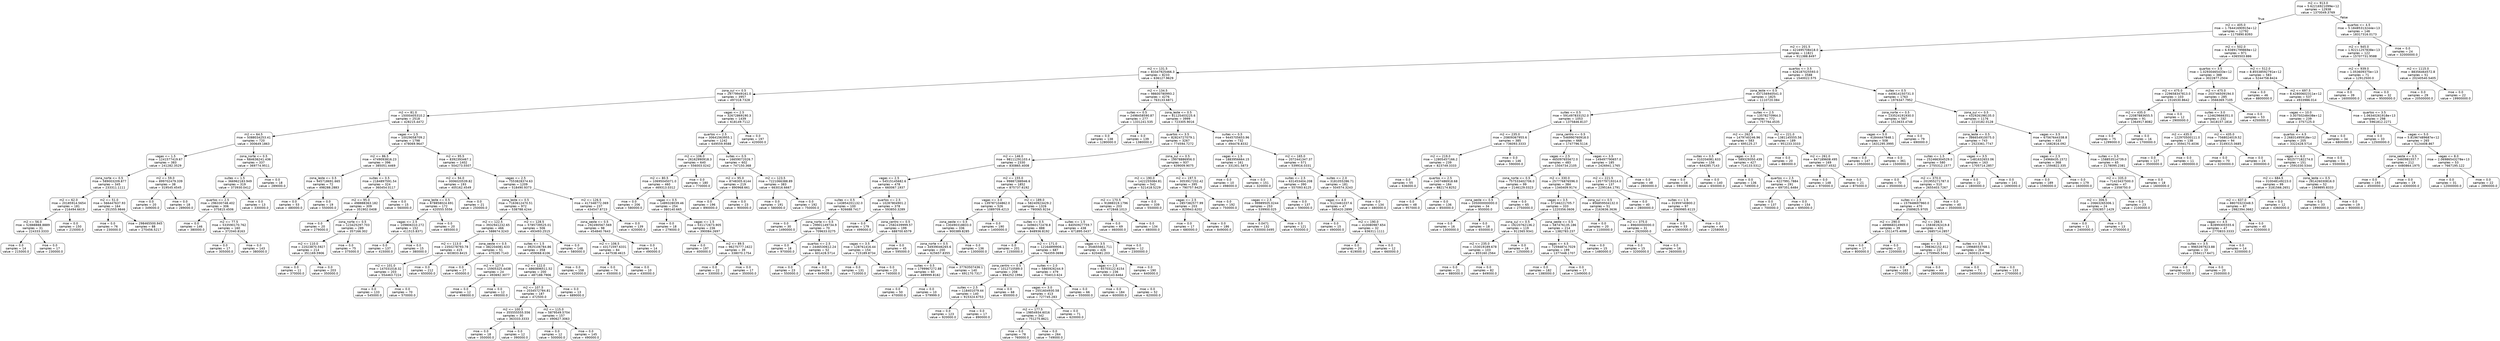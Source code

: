 digraph Tree {
node [shape=box, style="rounded", color="black", fontname=helvetica] ;
edge [fontname=helvetica] ;
0 [label="m2 <= 913.0\nmse = 5.62216921099e+12\nsamples = 12938\nvalue = 1370049.3769"] ;
1 [label="m2 <= 405.0\nmse = 1.76441690915e+12\nsamples = 12792\nvalue = 1175890.8393"] ;
0 -> 1 [labeldistance=2.5, labelangle=45, headlabel="True"] ;
2 [label="m2 <= 201.5\nmse = 421695708418.0\nsamples = 11821\nvalue = 911388.8497"] ;
1 -> 2 ;
3 [label="m2 <= 131.5\nmse = 83347925466.3\nsamples = 8233\nvalue = 636127.9629"] ;
2 -> 3 ;
4 [label="zona_sul <= 0.5\nmse = 29779949161.0\nsamples = 3957\nvalue = 497318.7328"] ;
3 -> 4 ;
5 [label="m2 <= 81.0\nmse = 15000405310.2\nsamples = 2518\nvalue = 428215.4472"] ;
4 -> 5 ;
6 [label="m2 <= 64.5\nmse = 5088034253.41\nsamples = 720\nvalue = 300649.1863"] ;
5 -> 6 ;
7 [label="vagas <= 1.5\nmse = 1241577419.67\nsamples = 383\nvalue = 241282.3529"] ;
6 -> 7 ;
8 [label="zona_norte <= 0.5\nmse = 589003209.877\nsamples = 345\nvalue = 233311.1111"] ;
7 -> 8 ;
9 [label="m2 <= 62.0\nmse = 20185914.5654\nsamples = 181\nvalue = 216494.6619"] ;
8 -> 9 ;
10 [label="m2 <= 56.0\nmse = 52888888.8889\nsamples = 31\nvalue = 224333.3333"] ;
9 -> 10 ;
11 [label="mse = 0.0\nsamples = 14\nvalue = 215000.0"] ;
10 -> 11 ;
12 [label="mse = 0.0\nsamples = 17\nvalue = 230000.0"] ;
10 -> 12 ;
13 [label="mse = 0.0\nsamples = 150\nvalue = 215000.0"] ;
9 -> 13 ;
14 [label="m2 <= 51.0\nmse = 566447637.93\nsamples = 164\nvalue = 251555.9846"] ;
8 -> 14 ;
15 [label="mse = 0.0\nsamples = 76\nvalue = 230000.0"] ;
14 -> 15 ;
16 [label="mse = 298465500.945\nsamples = 88\nvalue = 270456.5217"] ;
14 -> 16 ;
17 [label="m2 <= 59.0\nmse = 899702479.339\nsamples = 38\nvalue = 319545.4545"] ;
7 -> 17 ;
18 [label="mse = 0.0\nsamples = 20\nvalue = 349000.0"] ;
17 -> 18 ;
19 [label="mse = 0.0\nsamples = 18\nvalue = 289000.0"] ;
17 -> 19 ;
20 [label="zona_norte <= 0.5\nmse = 684636241.436\nsamples = 337\nvalue = 369774.9511"] ;
6 -> 20 ;
21 [label="suites <= 1.5\nmse = 366962183.949\nsamples = 319\nvalue = 373930.0412"] ;
20 -> 21 ;
22 [label="quartos <= 2.5\nmse = 296330748.402\nsamples = 306\nvalue = 375815.4506"] ;
21 -> 22 ;
23 [label="mse = 0.0\nsamples = 146\nvalue = 380000.0"] ;
22 -> 23 ;
24 [label="m2 <= 77.5\nmse = 533590170.762\nsamples = 160\nvalue = 372040.8163"] ;
22 -> 24 ;
25 [label="mse = 0.0\nsamples = 17\nvalue = 305000.0"] ;
24 -> 25 ;
26 [label="mse = 0.0\nsamples = 143\nvalue = 380000.0"] ;
24 -> 26 ;
27 [label="mse = 0.0\nsamples = 13\nvalue = 330000.0"] ;
21 -> 27 ;
28 [label="mse = 0.0\nsamples = 18\nvalue = 289000.0"] ;
20 -> 28 ;
29 [label="vagas <= 1.5\nmse = 10029058709.2\nsamples = 1798\nvalue = 478069.9647"] ;
5 -> 29 ;
30 [label="m2 <= 86.5\nmse = 4749093816.23\nsamples = 396\nvalue = 385051.4469"] ;
29 -> 30 ;
31 [label="zona_leste <= 0.5\nmse = 945718691.665\nsamples = 72\nvalue = 498288.2883"] ;
30 -> 31 ;
32 [label="mse = 0.0\nsamples = 53\nvalue = 480000.0"] ;
31 -> 32 ;
33 [label="mse = 0.0\nsamples = 19\nvalue = 550000.0"] ;
31 -> 33 ;
34 [label="suites <= 0.5\nmse = 2184897591.54\nsamples = 324\nvalue = 360454.0117"] ;
30 -> 34 ;
35 [label="m2 <= 95.0\nmse = 498888363.182\nsamples = 309\nvalue = 351902.0408"] ;
34 -> 35 ;
36 [label="mse = 0.0\nsamples = 20\nvalue = 279000.0"] ;
35 -> 36 ;
37 [label="zona_norte <= 0.5\nmse = 123425297.703\nsamples = 289\nvalue = 357166.302"] ;
35 -> 37 ;
38 [label="m2 <= 110.0\nmse = 22023870.5927\nsamples = 214\nvalue = 351169.5906"] ;
37 -> 38 ;
39 [label="mse = 0.0\nsamples = 11\nvalue = 370000.0"] ;
38 -> 39 ;
40 [label="mse = 0.0\nsamples = 203\nvalue = 350000.0"] ;
38 -> 40 ;
41 [label="mse = 0.0\nsamples = 75\nvalue = 375000.0"] ;
37 -> 41 ;
42 [label="mse = 0.0\nsamples = 15\nvalue = 560000.0"] ;
34 -> 42 ;
43 [label="m2 <= 95.5\nmse = 8392393467.1\nsamples = 1402\nvalue = 504273.5507"] ;
29 -> 43 ;
44 [label="m2 <= 94.0\nmse = 3006020539.82\nsamples = 193\nvalue = 405162.4549"] ;
43 -> 44 ;
45 [label="zona_leste <= 0.5\nmse = 678858024.691\nsamples = 172\nvalue = 420555.5556"] ;
44 -> 45 ;
46 [label="vagas <= 2.5\nmse = 109806310.272\nsamples = 152\nvalue = 411515.8371"] ;
45 -> 46 ;
47 [label="mse = 0.0\nsamples = 137\nvalue = 415000.0"] ;
46 -> 47 ;
48 [label="mse = 0.0\nsamples = 15\nvalue = 380000.0"] ;
46 -> 48 ;
49 [label="mse = 0.0\nsamples = 20\nvalue = 485000.0"] ;
45 -> 49 ;
50 [label="mse = 0.0\nsamples = 21\nvalue = 250000.0"] ;
44 -> 50 ;
51 [label="vagas <= 2.5\nmse = 7553828374.63\nsamples = 1209\nvalue = 518490.9373"] ;
43 -> 51 ;
52 [label="zona_leste <= 0.5\nmse = 7163612470.51\nsamples = 972\nvalue = 538788.4244"] ;
51 -> 52 ;
53 [label="m2 <= 122.5\nmse = 3932941232.65\nsamples = 466\nvalue = 588674.3243"] ;
52 -> 53 ;
54 [label="m2 <= 113.0\nmse = 2350278793.78\nsamples = 415\nvalue = 603833.8415"] ;
53 -> 54 ;
55 [label="m2 <= 101.0\nmse = 147031018.32\nsamples = 203\nvalue = 554463.7224"] ;
54 -> 55 ;
56 [label="mse = 0.0\nsamples = 133\nvalue = 545000.0"] ;
55 -> 56 ;
57 [label="mse = 0.0\nsamples = 70\nvalue = 570000.0"] ;
55 -> 57 ;
58 [label="mse = 0.0\nsamples = 212\nvalue = 650000.0"] ;
54 -> 58 ;
59 [label="zona_oeste <= 0.5\nmse = 482204081.633\nsamples = 51\nvalue = 470285.7143"] ;
53 -> 59 ;
60 [label="mse = 0.0\nsamples = 27\nvalue = 450000.0"] ;
59 -> 60 ;
61 [label="m2 <= 127.5\nmse = 15905325.4438\nsamples = 24\nvalue = 493692.3077"] ;
59 -> 61 ;
62 [label="mse = 0.0\nsamples = 12\nvalue = 498000.0"] ;
61 -> 62 ;
63 [label="mse = 0.0\nsamples = 12\nvalue = 490000.0"] ;
61 -> 63 ;
64 [label="m2 <= 128.5\nmse = 5785739525.01\nsamples = 506\nvalue = 493493.2515"] ;
52 -> 64 ;
65 [label="suites <= 1.5\nmse = 3925106784.86\nsamples = 358\nvalue = 459068.6106"] ;
64 -> 65 ;
66 [label="m2 <= 122.0\nmse = 4860896511.52\nsamples = 200\nvalue = 487188.7906"] ;
65 -> 66 ;
67 [label="m2 <= 107.5\nmse = 2034572784.81\nsamples = 187\nvalue = 472500.0"] ;
66 -> 67 ;
68 [label="m2 <= 100.5\nmse = 355555555.556\nsamples = 30\nvalue = 363333.3333"] ;
67 -> 68 ;
69 [label="mse = 0.0\nsamples = 18\nvalue = 350000.0"] ;
68 -> 69 ;
70 [label="mse = 0.0\nsamples = 12\nvalue = 390000.0"] ;
68 -> 70 ;
71 [label="m2 <= 115.0\nmse = 5879549.5704\nsamples = 157\nvalue = 490627.3063"] ;
67 -> 71 ;
72 [label="mse = 0.0\nsamples = 12\nvalue = 500000.0"] ;
71 -> 72 ;
73 [label="mse = 0.0\nsamples = 145\nvalue = 490000.0"] ;
71 -> 73 ;
74 [label="mse = 0.0\nsamples = 13\nvalue = 689000.0"] ;
66 -> 74 ;
75 [label="mse = 0.0\nsamples = 158\nvalue = 420000.0"] ;
65 -> 75 ;
76 [label="mse = 0.0\nsamples = 148\nvalue = 580000.0"] ;
64 -> 76 ;
77 [label="m2 <= 126.5\nmse = 417348772.069\nsamples = 237\nvalue = 434547.8723"] ;
51 -> 77 ;
78 [label="zona_oeste <= 0.5\nmse = 292490567.569\nsamples = 98\nvalue = 454840.7643"] ;
77 -> 78 ;
79 [label="m2 <= 106.5\nmse = 43171597.6331\nsamples = 84\nvalue = 447538.4615"] ;
78 -> 79 ;
80 [label="mse = 0.0\nsamples = 74\nvalue = 450000.0"] ;
79 -> 80 ;
81 [label="mse = 0.0\nsamples = 10\nvalue = 430000.0"] ;
79 -> 81 ;
82 [label="mse = 0.0\nsamples = 14\nvalue = 490000.0"] ;
78 -> 82 ;
83 [label="mse = 0.0\nsamples = 139\nvalue = 420000.0"] ;
77 -> 83 ;
84 [label="vagas <= 2.5\nmse = 32672869190.3\nsamples = 1439\nvalue = 618149.7112"] ;
4 -> 84 ;
85 [label="quartos <= 2.5\nmse = 30641563955.1\nsamples = 1242\nvalue = 649559.9588"] ;
84 -> 85 ;
86 [label="m2 <= 106.0\nmse = 26162990918.3\nsamples = 640\nvalue = 556003.0242"] ;
85 -> 86 ;
87 [label="m2 <= 80.5\nmse = 10695045071.0\nsamples = 460\nvalue = 469313.0312"] ;
86 -> 87 ;
88 [label="mse = 0.0\nsamples = 206\nvalue = 580000.0"] ;
87 -> 88 ;
89 [label="vagas <= 0.5\nmse = 1489328039.46\nsamples = 254\nvalue = 380140.665"] ;
87 -> 89 ;
90 [label="mse = 0.0\nsamples = 18\nvalue = 279000.0"] ;
89 -> 90 ;
91 [label="vagas <= 1.5\nmse = 531172673.905\nsamples = 236\nvalue = 390084.2697"] ;
89 -> 91 ;
92 [label="mse = 0.0\nsamples = 197\nvalue = 400000.0"] ;
91 -> 92 ;
93 [label="m2 <= 89.5\nmse = 96275777.1622\nsamples = 39\nvalue = 338070.1754"] ;
91 -> 93 ;
94 [label="mse = 0.0\nsamples = 22\nvalue = 330000.0"] ;
93 -> 94 ;
95 [label="mse = 0.0\nsamples = 17\nvalue = 350000.0"] ;
93 -> 95 ;
96 [label="mse = 0.0\nsamples = 180\nvalue = 770000.0"] ;
86 -> 96 ;
97 [label="suites <= 0.5\nmse = 16659072026.7\nsamples = 602\nvalue = 747150.368"] ;
85 -> 97 ;
98 [label="m2 <= 95.0\nmse = 8748305.6144\nsamples = 219\nvalue = 890968.661"] ;
97 -> 98 ;
99 [label="mse = 0.0\nsamples = 196\nvalue = 890000.0"] ;
98 -> 99 ;
100 [label="mse = 0.0\nsamples = 23\nvalue = 900000.0"] ;
98 -> 100 ;
101 [label="m2 <= 123.5\nmse = 7221066388.89\nsamples = 383\nvalue = 663016.6667"] ;
97 -> 101 ;
102 [label="mse = 0.0\nsamples = 191\nvalue = 580000.0"] ;
101 -> 102 ;
103 [label="mse = 0.0\nsamples = 192\nvalue = 750000.0"] ;
101 -> 103 ;
104 [label="mse = 0.0\nsamples = 197\nvalue = 420000.0"] ;
84 -> 104 ;
105 [label="m2 <= 134.5\nmse = 98600780993.2\nsamples = 4276\nvalue = 763133.6871"] ;
3 -> 105 ;
106 [label="suites <= 0.5\nmse = 2498458590.87\nsamples = 277\nvalue = 1331241.535"] ;
105 -> 106 ;
107 [label="mse = 0.0\nsamples = 138\nvalue = 1280000.0"] ;
106 -> 107 ;
108 [label="mse = 0.0\nsamples = 139\nvalue = 1380000.0"] ;
106 -> 108 ;
109 [label="zona_leste <= 0.5\nmse = 81125403225.6\nsamples = 3999\nvalue = 723305.9016"] ;
105 -> 109 ;
110 [label="quartos <= 3.5\nmse = 82824727079.1\nsamples = 3267\nvalue = 774594.7272"] ;
109 -> 110 ;
111 [label="m2 <= 146.0\nmse = 98111291103.4\nsamples = 2330\nvalue = 830865.4008"] ;
110 -> 111 ;
112 [label="vagas <= 2.5\nmse = 54515145682.6\nsamples = 478\nvalue = 660067.1937"] ;
111 -> 112 ;
113 [label="suites <= 0.5\nmse = 143854201132.0\nsamples = 100\nvalue = 926688.7417"] ;
112 -> 113 ;
114 [label="mse = 0.0\nsamples = 30\nvalue = 1490000.0"] ;
113 -> 114 ;
115 [label="zona_norte <= 0.5\nmse = 29901149734.9\nsamples = 70\nvalue = 709633.0275"] ;
113 -> 115 ;
116 [label="mse = 0.0\nsamples = 18\nvalue = 970000.0"] ;
115 -> 116 ;
117 [label="quartos <= 2.5\nmse = 2446530612.24\nsamples = 52\nvalue = 601428.5714"] ;
115 -> 117 ;
118 [label="mse = 0.0\nsamples = 23\nvalue = 550000.0"] ;
117 -> 118 ;
119 [label="mse = 0.0\nsamples = 29\nvalue = 649000.0"] ;
117 -> 119 ;
120 [label="quartos <= 2.5\nmse = 10287804901.2\nsamples = 378\nvalue = 593850.3289"] ;
112 -> 120 ;
121 [label="mse = 0.0\nsamples = 179\nvalue = 499000.0"] ;
120 -> 121 ;
122 [label="zona_centro <= 0.5\nmse = 2582439999.57\nsamples = 199\nvalue = 688700.6579"] ;
120 -> 122 ;
123 [label="vagas <= 3.5\nmse = 128761416.44\nsamples = 154\nvalue = 715189.8734"] ;
122 -> 123 ;
124 [label="mse = 0.0\nsamples = 131\nvalue = 710000.0"] ;
123 -> 124 ;
125 [label="mse = 0.0\nsamples = 23\nvalue = 740000.0"] ;
123 -> 125 ;
126 [label="mse = 0.0\nsamples = 45\nvalue = 595000.0"] ;
122 -> 126 ;
127 [label="m2 <= 155.0\nmse = 99887288946.6\nsamples = 1852\nvalue = 875737.6192"] ;
111 -> 127 ;
128 [label="vagas <= 3.0\nmse = 139787104862.0\nsamples = 526\nvalue = 1089709.4213"] ;
127 -> 128 ;
129 [label="zona_oeste <= 0.5\nmse = 130490318833.0\nsamples = 336\nvalue = 900389.8285"] ;
128 -> 129 ;
130 [label="zona_norte <= 0.5\nmse = 34939046265.6\nsamples = 200\nvalue = 625657.8355"] ;
129 -> 130 ;
131 [label="suites <= 0.5\nmse = 1799967272.88\nsamples = 60\nvalue = 489999.8182"] ;
130 -> 131 ;
132 [label="mse = 0.0\nsamples = 50\nvalue = 470000.0"] ;
131 -> 132 ;
133 [label="mse = 0.0\nsamples = 10\nvalue = 579999.0"] ;
131 -> 133 ;
134 [label="mse = 37763507436.1\nsamples = 140\nvalue = 691170.7317"] ;
130 -> 134 ;
135 [label="mse = 0.0\nsamples = 136\nvalue = 1300000.0"] ;
129 -> 135 ;
136 [label="mse = 0.0\nsamples = 190\nvalue = 1400000.0"] ;
128 -> 136 ;
137 [label="m2 <= 189.0\nmse = 58240923429.2\nsamples = 1326\nvalue = 790065.9234"] ;
127 -> 137 ;
138 [label="suites <= 0.5\nmse = 34960172478.8\nsamples = 888\nvalue = 848936.8192"] ;
137 -> 138 ;
139 [label="mse = 0.0\nsamples = 201\nvalue = 1150000.0"] ;
138 -> 139 ;
140 [label="m2 <= 171.0\nmse = 12164899906.1\nsamples = 687\nvalue = 764359.0698"] ;
138 -> 140 ;
141 [label="zona_centro <= 0.5\nmse = 1012710589.0\nsamples = 208\nvalue = 894252.1994"] ;
140 -> 141 ;
142 [label="suites <= 2.5\nmse = 118401079.44\nsamples = 140\nvalue = 915324.6753"] ;
141 -> 142 ;
143 [label="mse = 0.0\nsamples = 123\nvalue = 920000.0"] ;
142 -> 143 ;
144 [label="mse = 0.0\nsamples = 17\nvalue = 890000.0"] ;
142 -> 144 ;
145 [label="mse = 0.0\nsamples = 68\nvalue = 850000.0"] ;
141 -> 145 ;
146 [label="suites <= 2.0\nmse = 5865926244.9\nsamples = 479\nvalue = 704013.624"] ;
140 -> 146 ;
147 [label="vagas <= 3.0\nmse = 2551604930.58\nsamples = 413\nvalue = 727745.283"] ;
146 -> 147 ;
148 [label="m2 <= 177.5\nmse = 19854934.6016\nsamples = 342\nvalue = 751275.8621"] ;
147 -> 148 ;
149 [label="mse = 0.0\nsamples = 78\nvalue = 760000.0"] ;
148 -> 149 ;
150 [label="mse = 0.0\nsamples = 264\nvalue = 749000.0"] ;
148 -> 150 ;
151 [label="mse = 0.0\nsamples = 71\nvalue = 620000.0"] ;
147 -> 151 ;
152 [label="mse = 0.0\nsamples = 66\nvalue = 550000.0"] ;
146 -> 152 ;
153 [label="suites <= 1.5\nmse = 84050927759.7\nsamples = 438\nvalue = 671895.0437"] ;
137 -> 153 ;
154 [label="vagas <= 3.5\nmse = 354655661.711\nsamples = 426\nvalue = 620481.203"] ;
153 -> 154 ;
155 [label="vagas <= 2.5\nmse = 65703122.6154\nsamples = 236\nvalue = 604143.6464"] ;
154 -> 155 ;
156 [label="mse = 0.0\nsamples = 184\nvalue = 600000.0"] ;
155 -> 156 ;
157 [label="mse = 0.0\nsamples = 52\nvalue = 620000.0"] ;
155 -> 157 ;
158 [label="mse = 0.0\nsamples = 190\nvalue = 640000.0"] ;
154 -> 158 ;
159 [label="mse = 0.0\nsamples = 12\nvalue = 2300000.0"] ;
153 -> 159 ;
160 [label="zona_sul <= 0.5\nmse = 19978886956.0\nsamples = 937\nvalue = 639009.9075"] ;
110 -> 160 ;
161 [label="m2 <= 190.0\nmse = 1422255084.81\nsamples = 542\nvalue = 521418.5229"] ;
160 -> 161 ;
162 [label="m2 <= 170.5\nmse = 91888319.1796\nsamples = 203\nvalue = 472848.1013"] ;
161 -> 162 ;
163 [label="mse = 0.0\nsamples = 69\nvalue = 460000.0"] ;
162 -> 163 ;
164 [label="mse = 0.0\nsamples = 134\nvalue = 480000.0"] ;
162 -> 164 ;
165 [label="mse = 0.0\nsamples = 339\nvalue = 550000.0"] ;
161 -> 165 ;
166 [label="m2 <= 197.5\nmse = 3053917202.42\nsamples = 395\nvalue = 790757.9425"] ;
160 -> 166 ;
167 [label="vagas <= 2.5\nmse = 2857382577.99\nsamples = 203\nvalue = 829943.6202"] ;
166 -> 167 ;
168 [label="mse = 0.0\nsamples = 17\nvalue = 680000.0"] ;
167 -> 168 ;
169 [label="mse = 0.0\nsamples = 186\nvalue = 849000.0"] ;
167 -> 169 ;
170 [label="mse = 0.0\nsamples = 192\nvalue = 750000.0"] ;
166 -> 170 ;
171 [label="suites <= 0.5\nmse = 9445705653.96\nsamples = 732\nvalue = 494478.8332"] ;
109 -> 171 ;
172 [label="vagas <= 1.5\nmse = 1883956664.15\nsamples = 161\nvalue = 331301.5873"] ;
171 -> 172 ;
173 [label="mse = 0.0\nsamples = 10\nvalue = 498000.0"] ;
172 -> 173 ;
174 [label="mse = 0.0\nsamples = 151\nvalue = 320000.0"] ;
172 -> 174 ;
175 [label="m2 <= 165.0\nmse = 2072441347.37\nsamples = 571\nvalue = 539916.0331"] ;
171 -> 175 ;
176 [label="suites <= 2.5\nmse = 631453404.208\nsamples = 390\nvalue = 557093.6125"] ;
175 -> 176 ;
177 [label="vagas <= 2.5\nmse = 99989505.0244\nsamples = 253\nvalue = 539900.025"] ;
176 -> 177 ;
178 [label="mse = 0.0471\nsamples = 132\nvalue = 530000.0495"] ;
177 -> 178 ;
179 [label="mse = 0.0\nsamples = 121\nvalue = 550000.0"] ;
177 -> 179 ;
180 [label="mse = 0.0\nsamples = 137\nvalue = 590000.0"] ;
176 -> 180 ;
181 [label="suites <= 2.0\nmse = 3181055286.71\nsamples = 181\nvalue = 504574.3243"] ;
175 -> 181 ;
182 [label="vagas <= 4.0\nmse = 5123461037.6\nsamples = 47\nvalue = 585420.2899"] ;
181 -> 182 ;
183 [label="mse = 0.0\nsamples = 15\nvalue = 490000.0"] ;
182 -> 183 ;
184 [label="m2 <= 190.0\nmse = 410080987.654\nsamples = 32\nvalue = 636311.1111"] ;
182 -> 184 ;
185 [label="mse = 0.0\nsamples = 20\nvalue = 619000.0"] ;
184 -> 185 ;
186 [label="mse = 0.0\nsamples = 12\nvalue = 660000.0"] ;
184 -> 186 ;
187 [label="mse = 0.0\nsamples = 134\nvalue = 480000.0"] ;
181 -> 187 ;
188 [label="quartos <= 3.5\nmse = 626187025593.0\nsamples = 3588\nvalue = 1540022.575"] ;
2 -> 188 ;
189 [label="zona_leste <= 0.5\nmse = 437156940541.0\nsamples = 1825\nvalue = 1110720.084"] ;
188 -> 189 ;
190 [label="suites <= 0.5\nmse = 591497833152.0\nsamples = 1053\nvalue = 1375846.8137"] ;
189 -> 190 ;
191 [label="m2 <= 235.0\nmse = 20809367955.6\nsamples = 385\nvalue = 736093.3333"] ;
190 -> 191 ;
192 [label="m2 <= 219.0\nmse = 12805457166.2\nsamples = 239\nvalue = 823749.3333"] ;
191 -> 192 ;
193 [label="mse = 0.0\nsamples = 55\nvalue = 636000.0"] ;
192 -> 193 ;
194 [label="quartos <= 2.5\nmse = 2407486918.68\nsamples = 184\nvalue = 882174.8252"] ;
192 -> 194 ;
195 [label="mse = 0.0\nsamples = 48\nvalue = 957000.0"] ;
194 -> 195 ;
196 [label="mse = 0.0\nsamples = 136\nvalue = 850000.0"] ;
194 -> 196 ;
197 [label="mse = 0.0\nsamples = 146\nvalue = 590000.0"] ;
191 -> 197 ;
198 [label="zona_centro <= 0.5\nmse = 546990760918.0\nsamples = 668\nvalue = 1747796.5116"] ;
190 -> 198 ;
199 [label="vagas <= 2.5\nmse = 465097655672.0\nsamples = 483\nvalue = 1504734.2105"] ;
198 -> 199 ;
200 [label="zona_norte <= 0.5\nmse = 757533402706.0\nsamples = 99\nvalue = 2146129.0323"] ;
199 -> 200 ;
201 [label="zona_oeste <= 0.5\nmse = 105000000000.0\nsamples = 34\nvalue = 950000.0"] ;
200 -> 201 ;
202 [label="mse = 0.0\nsamples = 16\nvalue = 1300000.0"] ;
201 -> 202 ;
203 [label="mse = 0.0\nsamples = 18\nvalue = 650000.0"] ;
201 -> 203 ;
204 [label="mse = 0.0\nsamples = 65\nvalue = 2750000.0"] ;
200 -> 204 ;
205 [label="m2 <= 330.0\nmse = 257776876596.0\nsamples = 384\nvalue = 1340409.9174"] ;
199 -> 205 ;
206 [label="vagas <= 3.5\nmse = 57166221705.7\nsamples = 333\nvalue = 1220356.0606"] ;
205 -> 206 ;
207 [label="zona_sul <= 0.5\nmse = 19220762136.2\nsamples = 119\nvalue = 911565.9341"] ;
206 -> 207 ;
208 [label="m2 <= 235.0\nmse = 153019189.678\nsamples = 103\nvalue = 855160.2564"] ;
207 -> 208 ;
209 [label="mse = 0.0\nsamples = 21\nvalue = 880000.0"] ;
208 -> 209 ;
210 [label="mse = 0.0\nsamples = 82\nvalue = 849000.0"] ;
208 -> 210 ;
211 [label="mse = 0.0\nsamples = 16\nvalue = 1250000.0"] ;
207 -> 211 ;
212 [label="zona_oeste <= 0.5\nmse = 587476135.186\nsamples = 214\nvalue = 1382783.237"] ;
206 -> 212 ;
213 [label="vagas <= 4.5\nmse = 72594874.7029\nsamples = 199\nvalue = 1377448.1707"] ;
212 -> 213 ;
214 [label="mse = 0.0\nsamples = 182\nvalue = 1380000.0"] ;
213 -> 214 ;
215 [label="mse = 0.0\nsamples = 17\nvalue = 1349000.0"] ;
213 -> 215 ;
216 [label="mse = 0.0\nsamples = 15\nvalue = 1480000.0"] ;
212 -> 216 ;
217 [label="zona_sul <= 0.5\nmse = 856859504132.0\nsamples = 51\nvalue = 2163636.3636"] ;
205 -> 217 ;
218 [label="mse = 0.0\nsamples = 20\nvalue = 1100000.0"] ;
217 -> 218 ;
219 [label="m2 <= 375.0\nmse = 89600000000.0\nsamples = 31\nvalue = 2920000.0"] ;
217 -> 219 ;
220 [label="mse = 0.0\nsamples = 15\nvalue = 3200000.0"] ;
219 -> 220 ;
221 [label="mse = 0.0\nsamples = 16\nvalue = 2600000.0"] ;
219 -> 221 ;
222 [label="vagas <= 3.5\nmse = 149497790657.0\nsamples = 185\nvalue = 2426941.1765"] ;
198 -> 222 ;
223 [label="m2 <= 221.5\nmse = 135779719314.0\nsamples = 137\nvalue = 2295164.1791"] ;
222 -> 223 ;
224 [label="mse = 0.0\nsamples = 40\nvalue = 2800000.0"] ;
223 -> 224 ;
225 [label="suites <= 1.5\nmse = 31959740800.2\nsamples = 97\nvalue = 2069985.6115"] ;
223 -> 225 ;
226 [label="mse = 0.0\nsamples = 53\nvalue = 1900000.0"] ;
225 -> 226 ;
227 [label="mse = 0.0\nsamples = 44\nvalue = 2258000.0"] ;
225 -> 227 ;
228 [label="mse = 0.0\nsamples = 48\nvalue = 2800000.0"] ;
222 -> 228 ;
229 [label="suites <= 2.5\nmse = 13578270964.3\nsamples = 772\nvalue = 757794.4535"] ;
189 -> 229 ;
230 [label="m2 <= 262.5\nmse = 1479740246.96\nsamples = 583\nvalue = 695125.27"] ;
229 -> 230 ;
231 [label="suites <= 0.5\nmse = 310204081.633\nsamples = 156\nvalue = 644285.7143"] ;
230 -> 231 ;
232 [label="mse = 0.0\nsamples = 16\nvalue = 590000.0"] ;
231 -> 232 ;
233 [label="mse = 0.0\nsamples = 140\nvalue = 650000.0"] ;
231 -> 233 ;
234 [label="vagas <= 3.0\nmse = 589329350.439\nsamples = 427\nvalue = 714133.5312"] ;
230 -> 234 ;
235 [label="mse = 0.0\nsamples = 136\nvalue = 749000.0"] ;
234 -> 235 ;
236 [label="quartos <= 2.5\nmse = 6227991.7884\nsamples = 291\nvalue = 697351.6484"] ;
234 -> 236 ;
237 [label="mse = 0.0\nsamples = 137\nvalue = 700000.0"] ;
236 -> 237 ;
238 [label="mse = 0.0\nsamples = 154\nvalue = 695000.0"] ;
236 -> 238 ;
239 [label="m2 <= 221.0\nmse = 1381145555.56\nsamples = 189\nvalue = 951233.3333"] ;
229 -> 239 ;
240 [label="mse = 0.0\nsamples = 20\nvalue = 880000.0"] ;
239 -> 240 ;
241 [label="m2 <= 261.0\nmse = 847189608.495\nsamples = 169\nvalue = 960037.4532"] ;
239 -> 241 ;
242 [label="mse = 0.0\nsamples = 148\nvalue = 970000.0"] ;
241 -> 242 ;
243 [label="mse = 0.0\nsamples = 21\nvalue = 875000.0"] ;
241 -> 243 ;
244 [label="suites <= 0.5\nmse = 440614150731.0\nsamples = 1763\nvalue = 1976347.7952"] ;
188 -> 244 ;
245 [label="zona_norte <= 0.5\nmse = 133524191930.0\nsamples = 587\nvalue = 1513633.4746"] ;
244 -> 245 ;
246 [label="vagas <= 5.0\nmse = 41844447848.1\nsamples = 508\nvalue = 1631295.3995"] ;
245 -> 246 ;
247 [label="mse = 0.0\nsamples = 147\nvalue = 1950000.0"] ;
246 -> 247 ;
248 [label="mse = 0.0\nsamples = 361\nvalue = 1500000.0"] ;
246 -> 248 ;
249 [label="mse = 0.0\nsamples = 79\nvalue = 690000.0"] ;
245 -> 249 ;
250 [label="zona_sul <= 0.5\nmse = 432926198135.0\nsamples = 1176\nvalue = 2210182.0128"] ;
244 -> 250 ;
251 [label="zona_leste <= 0.5\nmse = 386654910075.0\nsamples = 743\nvalue = 2523361.7747"] ;
250 -> 251 ;
252 [label="suites <= 1.5\nmse = 252466304529.0\nsamples = 580\nvalue = 2755312.1577"] ;
251 -> 252 ;
253 [label="mse = 0.0\nsamples = 70\nvalue = 3500000.0"] ;
252 -> 253 ;
254 [label="m2 <= 370.0\nmse = 201955271787.0\nsamples = 510\nvalue = 2655403.7267"] ;
252 -> 254 ;
255 [label="suites <= 2.5\nmse = 157948697960.0\nsamples = 470\nvalue = 2589825.9705"] ;
254 -> 255 ;
256 [label="m2 <= 290.0\nmse = 489868314969.0\nsamples = 39\nvalue = 1511475.4098"] ;
255 -> 256 ;
257 [label="mse = 0.0\nsamples = 17\nvalue = 800000.0"] ;
256 -> 257 ;
258 [label="mse = 0.0\nsamples = 22\nvalue = 2200000.0"] ;
256 -> 258 ;
259 [label="m2 <= 266.5\nmse = 15838192419.8\nsamples = 431\nvalue = 2685714.2857"] ;
255 -> 259 ;
260 [label="vagas <= 3.5\nmse = 398362152.812\nsamples = 227\nvalue = 2759945.5041"] ;
259 -> 260 ;
261 [label="mse = 0.0\nsamples = 183\nvalue = 2750000.0"] ;
260 -> 261 ;
262 [label="mse = 0.0\nsamples = 44\nvalue = 2800000.0"] ;
260 -> 262 ;
263 [label="suites <= 3.5\nmse = 19968553768.1\nsamples = 204\nvalue = 2600313.4796"] ;
259 -> 263 ;
264 [label="mse = 0.0\nsamples = 71\nvalue = 2400000.0"] ;
263 -> 264 ;
265 [label="mse = 0.0\nsamples = 133\nvalue = 2700000.0"] ;
263 -> 265 ;
266 [label="mse = 0.0\nsamples = 40\nvalue = 3500000.0"] ;
254 -> 266 ;
267 [label="vagas <= 3.5\nmse = 1481632653.06\nsamples = 163\nvalue = 1705714.2857"] ;
251 -> 267 ;
268 [label="mse = 0.0\nsamples = 22\nvalue = 1800000.0"] ;
267 -> 268 ;
269 [label="mse = 0.0\nsamples = 141\nvalue = 1690000.0"] ;
267 -> 269 ;
270 [label="vagas <= 3.5\nmse = 67567644338.8\nsamples = 433\nvalue = 1682816.092"] ;
250 -> 270 ;
271 [label="vagas <= 2.5\nmse = 24968435.1572\nsamples = 368\nvalue = 1594822.335"] ;
270 -> 271 ;
272 [label="mse = 0.0\nsamples = 189\nvalue = 1590000.0"] ;
271 -> 272 ;
273 [label="mse = 0.0\nsamples = 179\nvalue = 1600000.0"] ;
271 -> 273 ;
274 [label="suites <= 3.5\nmse = 158853514739.0\nsamples = 65\nvalue = 2178095.2381"] ;
270 -> 274 ;
275 [label="m2 <= 335.0\nmse = 71423437500.0\nsamples = 47\nvalue = 2358750.0"] ;
274 -> 275 ;
276 [label="m2 <= 306.5\nmse = 20663265306.1\nsamples = 24\nvalue = 2592857.1429"] ;
275 -> 276 ;
277 [label="mse = 0.0\nsamples = 11\nvalue = 2400000.0"] ;
276 -> 277 ;
278 [label="mse = 0.0\nsamples = 13\nvalue = 2700000.0"] ;
276 -> 278 ;
279 [label="mse = 0.0\nsamples = 23\nvalue = 2100000.0"] ;
275 -> 279 ;
280 [label="mse = 0.0\nsamples = 18\nvalue = 1600000.0"] ;
274 -> 280 ;
281 [label="m2 <= 502.0\nmse = 6.93891799869e+12\nsamples = 971\nvalue = 4365503.886"] ;
1 -> 281 ;
282 [label="quartos <= 3.5\nmse = 1.02930465433e+12\nsamples = 388\nvalue = 3022877.2504"] ;
281 -> 282 ;
283 [label="m2 <= 475.0\nmse = 229658347813.0\nsamples = 103\nvalue = 1516530.8642"] ;
282 -> 283 ;
284 [label="m2 <= 435.0\nmse = 22087883655.5\nsamples = 91\nvalue = 1364917.8082"] ;
283 -> 284 ;
285 [label="mse = 0.0\nsamples = 75\nvalue = 1299000.0"] ;
284 -> 285 ;
286 [label="mse = 0.0\nsamples = 16\nvalue = 1700000.0"] ;
284 -> 286 ;
287 [label="mse = 0.0\nsamples = 12\nvalue = 2900000.0"] ;
283 -> 287 ;
288 [label="m2 <= 475.0\nmse = 203746509194.0\nsamples = 285\nvalue = 3566369.7105"] ;
282 -> 288 ;
289 [label="suites <= 3.0\nmse = 124629666351.0\nsamples = 232\nvalue = 3418157.1816"] ;
288 -> 289 ;
290 [label="m2 <= 435.0\nmse = 122970500111.0\nsamples = 138\nvalue = 3594170.4036"] ;
289 -> 290 ;
291 [label="mse = 0.0\nsamples = 127\nvalue = 3500000.0"] ;
290 -> 291 ;
292 [label="mse = 0.0\nsamples = 11\nvalue = 4900000.0"] ;
290 -> 292 ;
293 [label="m2 <= 435.0\nmse = 7568024019.52\nsamples = 94\nvalue = 3149315.0685"] ;
289 -> 293 ;
294 [label="mse = 0.0\nsamples = 70\nvalue = 3200000.0"] ;
293 -> 294 ;
295 [label="mse = 0.0\nsamples = 24\nvalue = 3000000.0"] ;
293 -> 295 ;
296 [label="mse = 0.0\nsamples = 53\nvalue = 4250000.0"] ;
288 -> 296 ;
297 [label="m2 <= 512.0\nmse = 8.85538592791e+12\nsamples = 583\nvalue = 5244758.8424"] ;
281 -> 297 ;
298 [label="mse = 0.0\nsamples = 46\nvalue = 8800000.0"] ;
297 -> 298 ;
299 [label="m2 <= 697.5\nmse = 8.42800602311e+12\nsamples = 537\nvalue = 4933986.014"] ;
297 -> 299 ;
300 [label="vagas <= 10.0\nmse = 3.30750248438e+12\nsamples = 239\nvalue = 3757125.0"] ;
299 -> 300 ;
301 [label="quartos <= 4.5\nmse = 2.26831495918e+12\nsamples = 205\nvalue = 3322428.5714"] ;
300 -> 301 ;
302 [label="vagas <= 6.0\nmse = 902577182274.0\nsamples = 151\nvalue = 2591030.5344"] ;
301 -> 302 ;
303 [label="m2 <= 684.5\nmse = 310048149223.0\nsamples = 99\nvalue = 3181566.2651"] ;
302 -> 303 ;
304 [label="m2 <= 637.0\nmse = 88070323348.5\nsamples = 87\nvalue = 2982394.3662"] ;
303 -> 304 ;
305 [label="vagas <= 4.5\nmse = 82899305555.6\nsamples = 47\nvalue = 2770833.3333"] ;
304 -> 305 ;
306 [label="suites <= 3.5\nmse = 9965397923.88\nsamples = 33\nvalue = 2594117.6471"] ;
305 -> 306 ;
307 [label="mse = 0.0\nsamples = 13\nvalue = 2700000.0"] ;
306 -> 307 ;
308 [label="mse = 0.0\nsamples = 20\nvalue = 2500000.0"] ;
306 -> 308 ;
309 [label="mse = 0.0\nsamples = 14\nvalue = 3200000.0"] ;
305 -> 309 ;
310 [label="mse = 0.0\nsamples = 40\nvalue = 3200000.0"] ;
304 -> 310 ;
311 [label="mse = 0.0\nsamples = 12\nvalue = 4360000.0"] ;
303 -> 311 ;
312 [label="zona_leste <= 0.5\nmse = 281426030816.0\nsamples = 52\nvalue = 1569895.8333"] ;
302 -> 312 ;
313 [label="mse = 0.0\nsamples = 33\nvalue = 1990000.0"] ;
312 -> 313 ;
314 [label="mse = 0.0\nsamples = 19\nvalue = 900000.0"] ;
312 -> 314 ;
315 [label="mse = 0.0\nsamples = 54\nvalue = 5500000.0"] ;
301 -> 315 ;
316 [label="mse = 0.0\nsamples = 34\nvalue = 6800000.0"] ;
300 -> 316 ;
317 [label="quartos <= 3.5\nmse = 1.06340261918e+13\nsamples = 298\nvalue = 5961812.2271"] ;
299 -> 317 ;
318 [label="mse = 0.0\nsamples = 33\nvalue = 12500000.0"] ;
317 -> 318 ;
319 [label="vagas <= 5.0\nmse = 5.81967489687e+12\nsamples = 265\nvalue = 5124408.867"] ;
317 -> 319 ;
320 [label="zona_oeste <= 0.5\nmse = 3460981557.7\nsamples = 212\nvalue = 4480864.1975"] ;
319 -> 320 ;
321 [label="mse = 0.0\nsamples = 193\nvalue = 4500000.0"] ;
320 -> 321 ;
322 [label="mse = 0.0\nsamples = 19\nvalue = 4300000.0"] ;
320 -> 322 ;
323 [label="vagas <= 8.0\nmse = 2.06986543278e+13\nsamples = 53\nvalue = 7667195.122"] ;
319 -> 323 ;
324 [label="mse = 0.0\nsamples = 31\nvalue = 12000000.0"] ;
323 -> 324 ;
325 [label="mse = 0.0\nsamples = 22\nvalue = 2890000.0"] ;
323 -> 325 ;
326 [label="quartos <= 4.5\nmse = 5.18485313244e+13\nsamples = 146\nvalue = 18317316.0173"] ;
0 -> 326 [labeldistance=2.5, labelangle=-45, headlabel="False"] ;
327 [label="m2 <= 945.0\nmse = 1.92211257838e+13\nsamples = 122\nvalue = 15707731.9588"] ;
326 -> 327 ;
328 [label="m2 <= 939.0\nmse = 1.053609375e+13\nsamples = 71\nvalue = 12912500.0"] ;
327 -> 328 ;
329 [label="mse = 0.0\nsamples = 39\nvalue = 16000000.0"] ;
328 -> 329 ;
330 [label="mse = 0.0\nsamples = 32\nvalue = 9500000.0"] ;
328 -> 330 ;
331 [label="m2 <= 1115.0\nmse = 88356464572.8\nsamples = 51\nvalue = 20240540.5405"] ;
327 -> 331 ;
332 [label="mse = 0.0\nsamples = 29\nvalue = 20500000.0"] ;
331 -> 332 ;
333 [label="mse = 0.0\nsamples = 22\nvalue = 19900000.0"] ;
331 -> 333 ;
334 [label="mse = 0.0\nsamples = 24\nvalue = 32000000.0"] ;
326 -> 334 ;
}